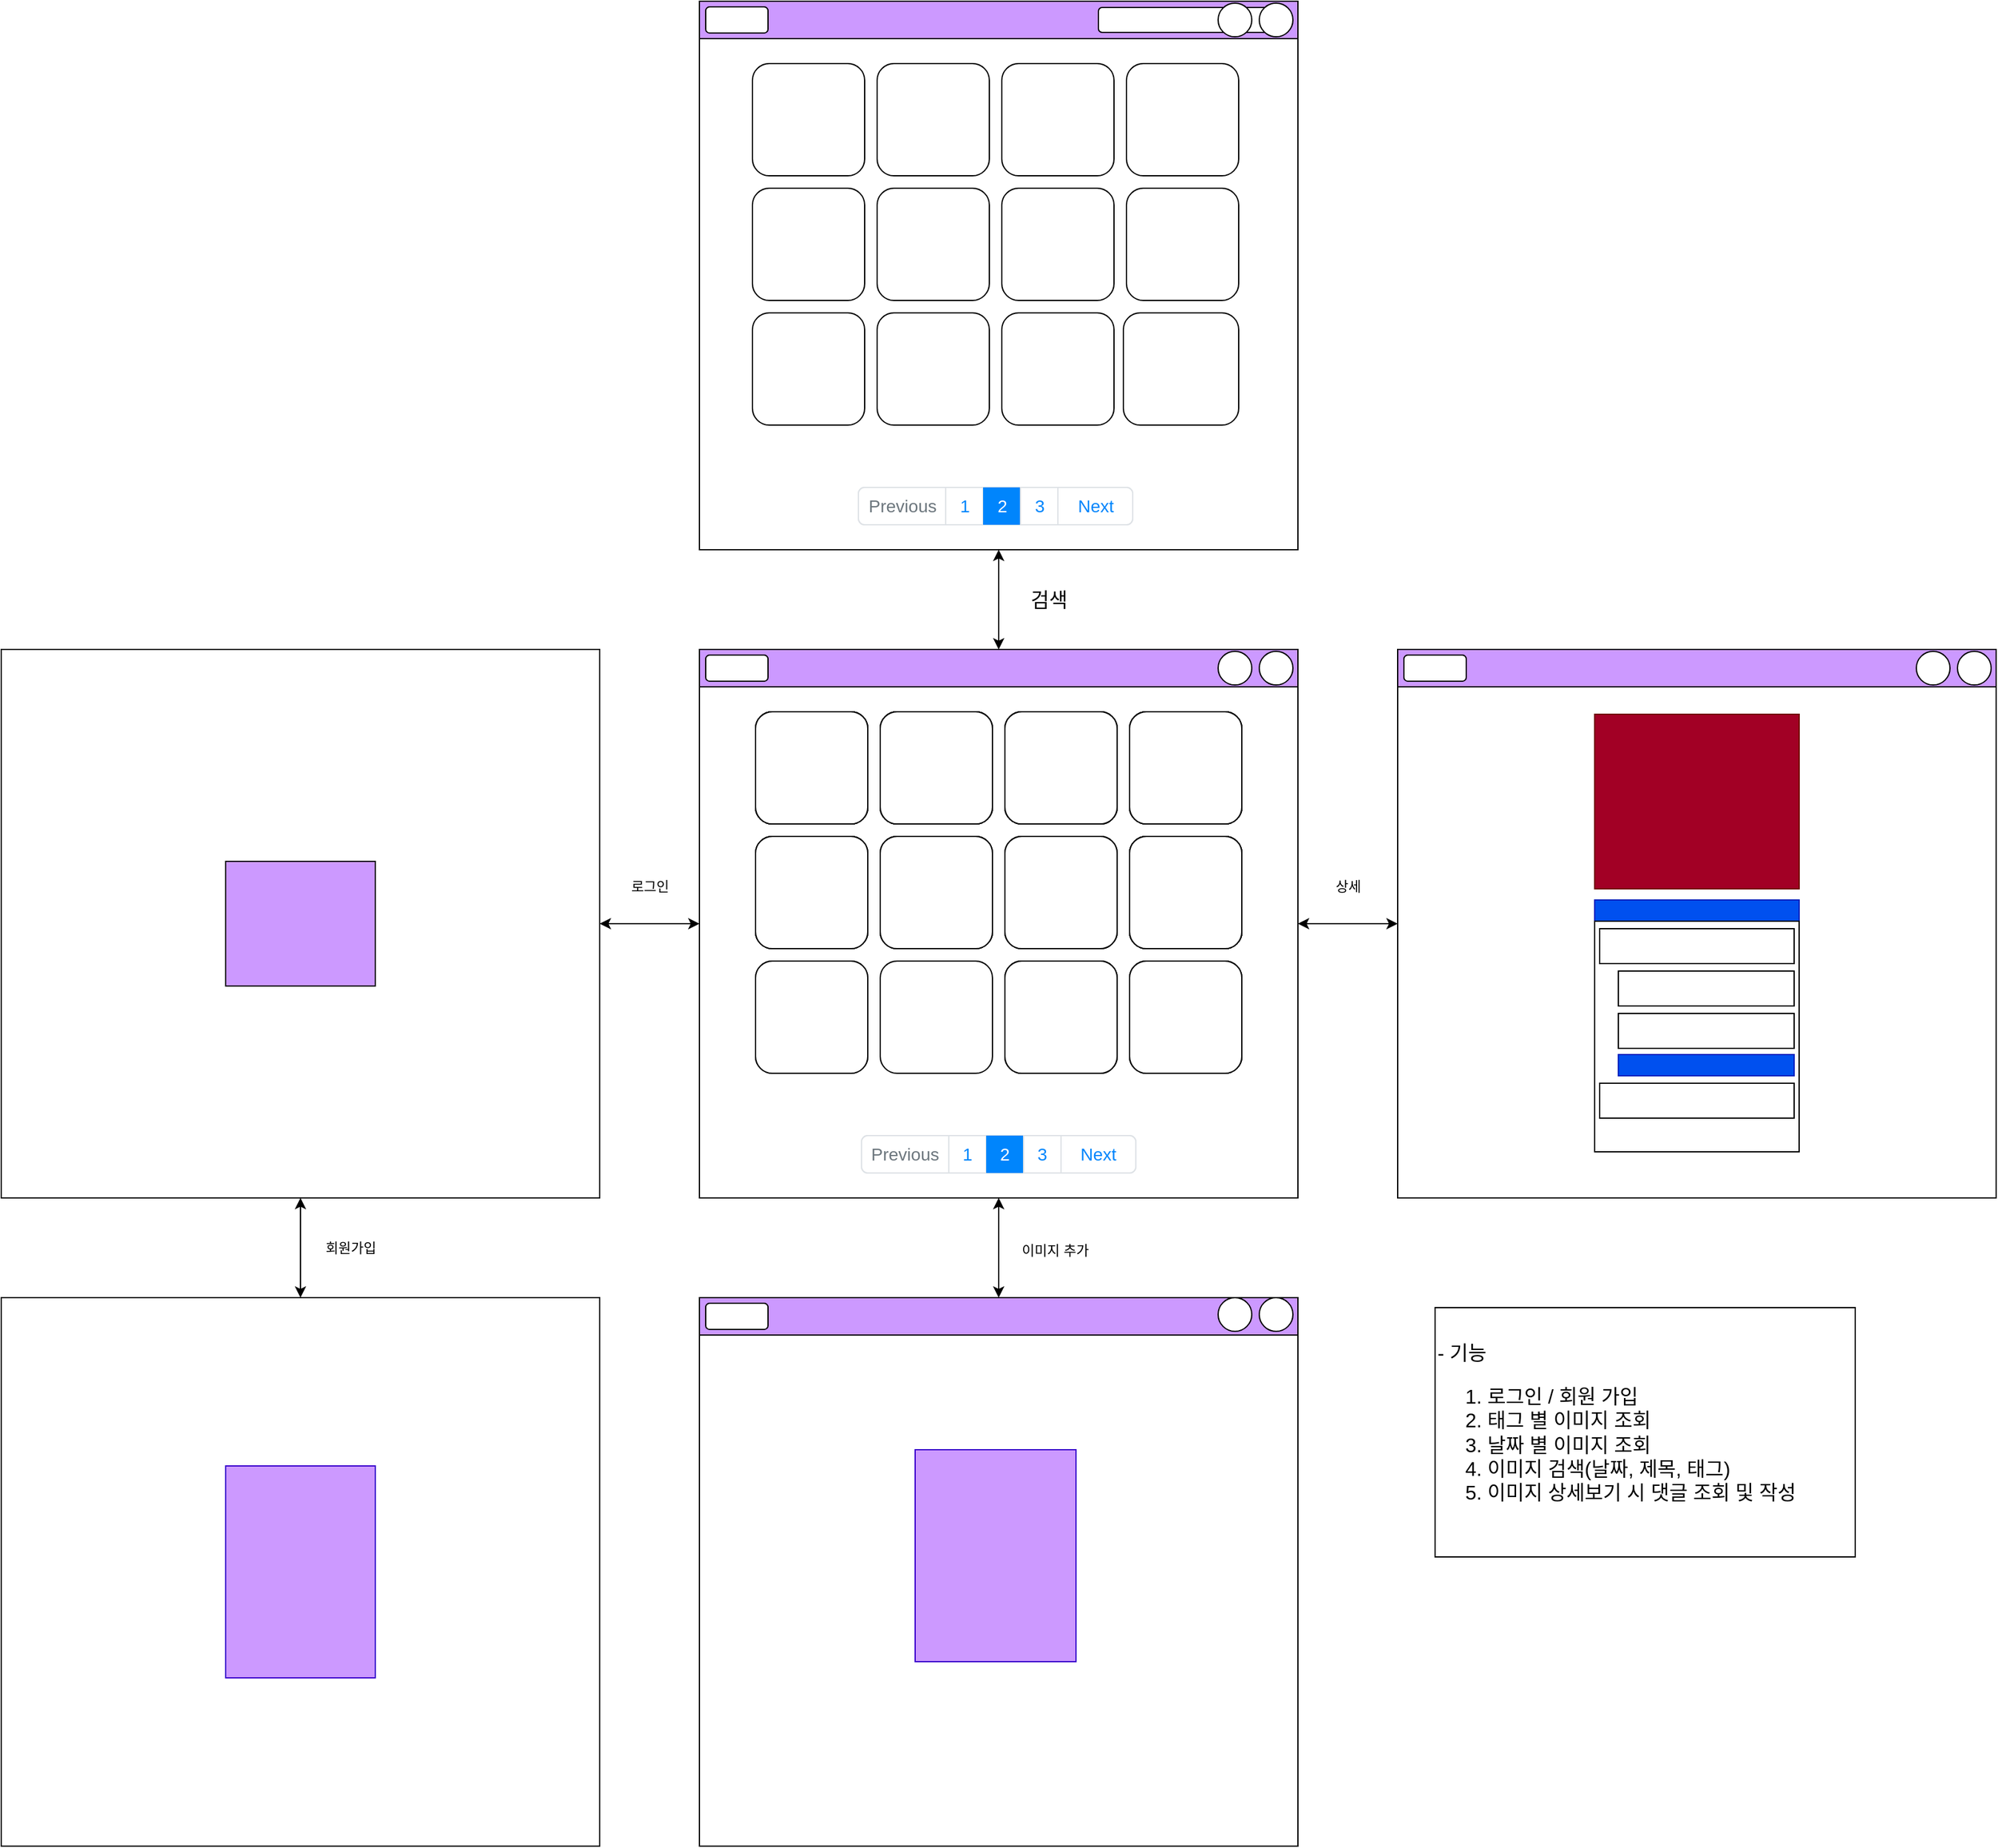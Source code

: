 <mxfile><diagram id="GggGmYNXwTOC-Uh1RycI" name="Page-1"><mxGraphModel dx="2877" dy="2437" grid="0" gridSize="10" guides="1" tooltips="1" connect="1" arrows="1" fold="1" page="0" pageScale="1" pageWidth="850" pageHeight="1100" math="0" shadow="0"><root><mxCell id="0"/><mxCell id="1" parent="0"/><mxCell id="88" value="" style="rounded=0;whiteSpace=wrap;html=1;" vertex="1" parent="1"><mxGeometry x="600" y="-440" width="480" height="440" as="geometry"/></mxCell><mxCell id="89" value="" style="rounded=0;whiteSpace=wrap;html=1;fillColor=#CC99FF;" vertex="1" parent="1"><mxGeometry x="600" y="-440" width="480" height="30" as="geometry"/></mxCell><mxCell id="96" value="" style="rounded=1;whiteSpace=wrap;html=1;labelBackgroundColor=none;labelBorderColor=none;fontSize=16;" vertex="1" parent="1"><mxGeometry x="920" y="-435" width="145" height="20" as="geometry"/></mxCell><mxCell id="17" value="로그인" style="edgeStyle=none;html=1;startArrow=classic;startFill=1;" parent="1" source="15" target="16" edge="1"><mxGeometry y="30" relative="1" as="geometry"><mxPoint as="offset"/></mxGeometry></mxCell><mxCell id="19" value="회원가입" style="edgeStyle=none;html=1;startArrow=classic;startFill=1;" parent="1" source="15" target="18" edge="1"><mxGeometry y="40" relative="1" as="geometry"><mxPoint as="offset"/></mxGeometry></mxCell><mxCell id="15" value="" style="rounded=0;whiteSpace=wrap;html=1;" parent="1" vertex="1"><mxGeometry x="40" y="80" width="480" height="440" as="geometry"/></mxCell><mxCell id="21" value="상세" style="edgeStyle=none;html=1;startArrow=classic;startFill=1;" parent="1" source="16" target="20" edge="1"><mxGeometry y="30" relative="1" as="geometry"><mxPoint as="offset"/></mxGeometry></mxCell><mxCell id="55" value="이미지 추가" style="edgeStyle=none;html=1;startArrow=classic;startFill=1;" parent="1" source="16" target="54" edge="1"><mxGeometry x="0.05" y="45" relative="1" as="geometry"><mxPoint as="offset"/></mxGeometry></mxCell><mxCell id="94" value="검색" style="edgeStyle=none;html=1;fontSize=16;startArrow=classic;startFill=1;" edge="1" parent="1" source="16" target="88"><mxGeometry y="-40" relative="1" as="geometry"><mxPoint as="offset"/></mxGeometry></mxCell><mxCell id="16" value="" style="rounded=0;whiteSpace=wrap;html=1;" parent="1" vertex="1"><mxGeometry x="600" y="80" width="480" height="440" as="geometry"/></mxCell><mxCell id="18" value="" style="rounded=0;whiteSpace=wrap;html=1;" parent="1" vertex="1"><mxGeometry x="40" y="600" width="480" height="440" as="geometry"/></mxCell><mxCell id="20" value="" style="rounded=0;whiteSpace=wrap;html=1;" parent="1" vertex="1"><mxGeometry x="1160" y="80" width="480" height="440" as="geometry"/></mxCell><mxCell id="22" value="" style="rounded=0;whiteSpace=wrap;html=1;fillColor=#CC99FF;" parent="1" vertex="1"><mxGeometry x="220" y="250" width="120" height="100" as="geometry"/></mxCell><mxCell id="23" value="" style="rounded=0;whiteSpace=wrap;html=1;fillColor=#CC99FF;fontColor=#ffffff;strokeColor=#3700CC;" parent="1" vertex="1"><mxGeometry x="220" y="735" width="120" height="170" as="geometry"/></mxCell><mxCell id="24" value="" style="rounded=0;whiteSpace=wrap;html=1;fillColor=#CC99FF;" parent="1" vertex="1"><mxGeometry x="600" y="80" width="480" height="30" as="geometry"/></mxCell><mxCell id="25" value="" style="rounded=0;whiteSpace=wrap;html=1;fillColor=#CC99FF;" parent="1" vertex="1"><mxGeometry x="1160" y="80" width="480" height="30" as="geometry"/></mxCell><mxCell id="28" value="" style="rounded=1;whiteSpace=wrap;html=1;" parent="1" vertex="1"><mxGeometry x="645" y="130" width="90" height="90" as="geometry"/></mxCell><mxCell id="29" value="" style="rounded=1;whiteSpace=wrap;html=1;" parent="1" vertex="1"><mxGeometry x="745" y="130" width="90" height="90" as="geometry"/></mxCell><mxCell id="30" value="" style="rounded=1;whiteSpace=wrap;html=1;" parent="1" vertex="1"><mxGeometry x="845" y="130" width="90" height="90" as="geometry"/></mxCell><mxCell id="31" value="" style="rounded=1;whiteSpace=wrap;html=1;" parent="1" vertex="1"><mxGeometry x="945" y="130" width="90" height="90" as="geometry"/></mxCell><mxCell id="32" value="" style="rounded=1;whiteSpace=wrap;html=1;" parent="1" vertex="1"><mxGeometry x="645" y="230" width="90" height="90" as="geometry"/></mxCell><mxCell id="33" value="" style="rounded=1;whiteSpace=wrap;html=1;" parent="1" vertex="1"><mxGeometry x="745" y="230" width="90" height="90" as="geometry"/></mxCell><mxCell id="34" value="" style="rounded=1;whiteSpace=wrap;html=1;" parent="1" vertex="1"><mxGeometry x="845" y="230" width="90" height="90" as="geometry"/></mxCell><mxCell id="35" value="" style="rounded=1;whiteSpace=wrap;html=1;" parent="1" vertex="1"><mxGeometry x="945" y="230" width="90" height="90" as="geometry"/></mxCell><mxCell id="39" value="" style="rounded=1;whiteSpace=wrap;html=1;" parent="1" vertex="1"><mxGeometry x="945" y="330" width="90" height="90" as="geometry"/></mxCell><mxCell id="41" value="" style="html=1;shadow=0;dashed=0;shape=mxgraph.bootstrap.rrect;rSize=5;strokeColor=#DEE2E6;html=1;whiteSpace=wrap;fillColor=#ffffff;fontColor=#0085FC;fontSize=14;" parent="1" vertex="1"><mxGeometry x="730" y="470" width="220" height="30" as="geometry"/></mxCell><mxCell id="42" value="Previous" style="strokeColor=inherit;fillColor=inherit;gradientColor=inherit;html=1;shadow=0;dashed=0;shape=mxgraph.bootstrap.leftButton;rSize=5;perimeter=none;whiteSpace=wrap;resizeHeight=1;fontColor=#6C767D;fontSize=14;" parent="41" vertex="1"><mxGeometry width="70" height="30" relative="1" as="geometry"/></mxCell><mxCell id="43" value="1" style="strokeColor=inherit;fillColor=inherit;gradientColor=inherit;fontColor=inherit;html=1;shadow=0;dashed=0;perimeter=none;whiteSpace=wrap;resizeHeight=1;fontSize=14;" parent="41" vertex="1"><mxGeometry width="30" height="30" relative="1" as="geometry"><mxPoint x="70" as="offset"/></mxGeometry></mxCell><mxCell id="44" value="2" style="html=1;shadow=0;dashed=0;perimeter=none;whiteSpace=wrap;resizeHeight=1;fillColor=#0085FC;strokeColor=none;fontColor=#ffffff;fontSize=14;" parent="41" vertex="1"><mxGeometry width="30" height="30" relative="1" as="geometry"><mxPoint x="100" as="offset"/></mxGeometry></mxCell><mxCell id="45" value="3" style="strokeColor=inherit;fillColor=inherit;gradientColor=inherit;fontColor=inherit;html=1;shadow=0;dashed=0;perimeter=none;whiteSpace=wrap;resizeHeight=1;fontSize=14;" parent="41" vertex="1"><mxGeometry width="30" height="30" relative="1" as="geometry"><mxPoint x="130" as="offset"/></mxGeometry></mxCell><mxCell id="46" value="Next" style="strokeColor=inherit;fillColor=inherit;gradientColor=inherit;fontColor=inherit;html=1;shadow=0;dashed=0;shape=mxgraph.bootstrap.rightButton;rSize=5;perimeter=none;whiteSpace=wrap;resizeHeight=1;fontSize=14;" parent="41" vertex="1"><mxGeometry x="1" width="60" height="30" relative="1" as="geometry"><mxPoint x="-60" as="offset"/></mxGeometry></mxCell><mxCell id="47" value="" style="rounded=1;whiteSpace=wrap;html=1;" parent="1" vertex="1"><mxGeometry x="645" y="330" width="90" height="90" as="geometry"/></mxCell><mxCell id="48" value="" style="rounded=1;whiteSpace=wrap;html=1;" parent="1" vertex="1"><mxGeometry x="745" y="330" width="90" height="90" as="geometry"/></mxCell><mxCell id="49" value="" style="rounded=1;whiteSpace=wrap;html=1;" parent="1" vertex="1"><mxGeometry x="845" y="330" width="90" height="90" as="geometry"/></mxCell><mxCell id="52" value="" style="rounded=0;whiteSpace=wrap;html=1;fillColor=#a20025;fontColor=#ffffff;strokeColor=#6F0000;" parent="1" vertex="1"><mxGeometry x="1318" y="132" width="164" height="140" as="geometry"/></mxCell><mxCell id="54" value="" style="rounded=0;whiteSpace=wrap;html=1;" parent="1" vertex="1"><mxGeometry x="600" y="600" width="480" height="440" as="geometry"/></mxCell><mxCell id="56" value="" style="rounded=0;whiteSpace=wrap;html=1;fillColor=#CC99FF;" parent="1" vertex="1"><mxGeometry x="600" y="600" width="480" height="30" as="geometry"/></mxCell><mxCell id="62" value="&lt;div&gt;- 기능&lt;br&gt;&lt;/div&gt;&lt;ol style=&quot;font-size: 16px&quot;&gt;&lt;li style=&quot;font-size: 16px&quot;&gt;로그인 / 회원 가입&lt;/li&gt;&lt;li style=&quot;font-size: 16px&quot;&gt;태그 별 이미지 조회&lt;/li&gt;&lt;li style=&quot;font-size: 16px&quot;&gt;날짜 별 이미지 조회&lt;/li&gt;&lt;li style=&quot;font-size: 16px&quot;&gt;이미지 검색(날짜, 제목, 태그)&lt;/li&gt;&lt;li style=&quot;font-size: 16px&quot;&gt;이미지 상세보기 시 댓글 조회 및 작성&amp;nbsp;&lt;/li&gt;&lt;/ol&gt;" style="text;strokeColor=default;fillColor=none;html=1;whiteSpace=wrap;verticalAlign=middle;overflow=hidden;labelBorderColor=none;labelBackgroundColor=none;fontSize=16;" parent="1" vertex="1"><mxGeometry x="1190" y="608" width="337" height="200" as="geometry"/></mxCell><mxCell id="63" value="" style="ellipse;whiteSpace=wrap;html=1;aspect=fixed;labelBackgroundColor=none;labelBorderColor=none;fontSize=16;" vertex="1" parent="1"><mxGeometry x="1049" y="81.5" width="27" height="27" as="geometry"/></mxCell><mxCell id="64" value="" style="ellipse;whiteSpace=wrap;html=1;aspect=fixed;labelBackgroundColor=none;labelBorderColor=none;fontSize=16;" vertex="1" parent="1"><mxGeometry x="1016" y="81.5" width="27" height="27" as="geometry"/></mxCell><mxCell id="71" value="" style="ellipse;whiteSpace=wrap;html=1;aspect=fixed;labelBackgroundColor=none;labelBorderColor=none;fontSize=16;" vertex="1" parent="1"><mxGeometry x="1609" y="81.5" width="27" height="27" as="geometry"/></mxCell><mxCell id="72" value="" style="ellipse;whiteSpace=wrap;html=1;aspect=fixed;labelBackgroundColor=none;labelBorderColor=none;fontSize=16;" vertex="1" parent="1"><mxGeometry x="1576" y="81.5" width="27" height="27" as="geometry"/></mxCell><mxCell id="73" value="" style="rounded=1;whiteSpace=wrap;html=1;labelBackgroundColor=none;labelBorderColor=none;fontSize=16;" vertex="1" parent="1"><mxGeometry x="605" y="84.5" width="50" height="21" as="geometry"/></mxCell><mxCell id="74" value="" style="rounded=1;whiteSpace=wrap;html=1;labelBackgroundColor=none;labelBorderColor=none;fontSize=16;" vertex="1" parent="1"><mxGeometry x="1165" y="84.5" width="50" height="21" as="geometry"/></mxCell><mxCell id="75" value="" style="rounded=1;whiteSpace=wrap;html=1;labelBackgroundColor=none;labelBorderColor=none;fontSize=16;" vertex="1" parent="1"><mxGeometry x="605" y="604.5" width="50" height="21" as="geometry"/></mxCell><mxCell id="76" value="&lt;span style=&quot;color: rgba(0 , 0 , 0 , 0) ; font-family: monospace ; font-size: 0px&quot;&gt;%3CmxGraphModel%3E%3Croot%3E%3CmxCell%20id%3D%220%22%2F%3E%3CmxCell%20id%3D%221%22%20parent%3D%220%22%2F%3E%3CmxCell%20id%3D%222%22%20value%3D%22%22%20style%3D%22rounded%3D1%3BwhiteSpace%3Dwrap%3Bhtml%3D1%3BlabelBackgroundColor%3Dnone%3BlabelBorderColor%3Dnone%3BfontSize%3D16%3B%22%20vertex%3D%221%22%20parent%3D%221%22%3E%3CmxGeometry%20x%3D%22605%22%20y%3D%2284.5%22%20width%3D%2250%22%20height%3D%2221%22%20as%3D%22geometry%22%2F%3E%3C%2FmxCell%3E%3C%2Froot%3E%3C%2FmxGraphModel%3E&lt;/span&gt;" style="rounded=0;whiteSpace=wrap;html=1;labelBackgroundColor=none;labelBorderColor=none;fontSize=16;fillColor=#0050ef;fontColor=#ffffff;strokeColor=#001DBC;" vertex="1" parent="1"><mxGeometry x="1318" y="281" width="164" height="17" as="geometry"/></mxCell><mxCell id="77" value="&lt;span style=&quot;color: rgba(0 , 0 , 0 , 0) ; font-family: monospace ; font-size: 0px&quot;&gt;%3CmxGraphModel%3E%3Croot%3E%3CmxCell%20id%3D%220%22%2F%3E%3CmxCell%20id%3D%221%22%20parent%3D%220%22%2F%3E%3CmxCell%20id%3D%222%22%20value%3D%22%22%20style%3D%22rounded%3D1%3BwhiteSpace%3Dwrap%3Bhtml%3D1%3BlabelBackgroundColor%3Dnone%3BlabelBorderColor%3Dnone%3BfontSize%3D16%3B%22%20vertex%3D%221%22%20parent%3D%221%22%3E%3CmxGeometry%20x%3D%22605%22%20y%3D%2284.5%22%20width%3D%2250%22%20height%3D%2221%22%20as%3D%22geometry%22%2F%3E%3C%2FmxCell%3E%3C%2Froot%3E%3C%2FmxGraphModel%3E&lt;/span&gt;" style="rounded=0;whiteSpace=wrap;html=1;labelBackgroundColor=none;labelBorderColor=none;fontSize=16;" vertex="1" parent="1"><mxGeometry x="1318" y="298" width="164" height="185" as="geometry"/></mxCell><mxCell id="78" value="" style="rounded=0;whiteSpace=wrap;html=1;labelBackgroundColor=none;labelBorderColor=none;fontSize=16;" vertex="1" parent="1"><mxGeometry x="1322" y="304" width="156" height="28" as="geometry"/></mxCell><mxCell id="79" value="" style="rounded=0;whiteSpace=wrap;html=1;labelBackgroundColor=none;labelBorderColor=none;fontSize=16;" vertex="1" parent="1"><mxGeometry x="1337" y="338" width="141" height="28" as="geometry"/></mxCell><mxCell id="80" value="" style="rounded=0;whiteSpace=wrap;html=1;labelBackgroundColor=none;labelBorderColor=none;fontSize=16;" vertex="1" parent="1"><mxGeometry x="1337" y="372" width="141" height="28" as="geometry"/></mxCell><mxCell id="81" value="" style="rounded=0;whiteSpace=wrap;html=1;labelBackgroundColor=none;labelBorderColor=none;fontSize=16;" vertex="1" parent="1"><mxGeometry x="1322" y="428" width="156" height="28" as="geometry"/></mxCell><mxCell id="83" value="&lt;span style=&quot;color: rgba(0 , 0 , 0 , 0) ; font-family: monospace ; font-size: 0px&quot;&gt;%3CmxGraphModel%3E%3Croot%3E%3CmxCell%20id%3D%220%22%2F%3E%3CmxCell%20id%3D%221%22%20parent%3D%220%22%2F%3E%3CmxCell%20id%3D%222%22%20value%3D%22%22%20style%3D%22rounded%3D1%3BwhiteSpace%3Dwrap%3Bhtml%3D1%3BlabelBackgroundColor%3Dnone%3BlabelBorderColor%3Dnone%3BfontSize%3D16%3B%22%20vertex%3D%221%22%20parent%3D%221%22%3E%3CmxGeometry%20x%3D%22605%22%20y%3D%2284.5%22%20width%3D%2250%22%20height%3D%2221%22%20as%3D%22geometry%22%2F%3E%3C%2FmxCell%3E%3C%2Froot%3E%3C%2FmxGraphModel%3E&lt;/span&gt;" style="rounded=0;whiteSpace=wrap;html=1;labelBackgroundColor=none;labelBorderColor=none;fontSize=16;fillColor=#0050ef;fontColor=#ffffff;strokeColor=#001DBC;" vertex="1" parent="1"><mxGeometry x="1337" y="405" width="141" height="17" as="geometry"/></mxCell><mxCell id="85" value="" style="rounded=0;whiteSpace=wrap;html=1;fillColor=#CC99FF;fontColor=#ffffff;strokeColor=#3700CC;" vertex="1" parent="1"><mxGeometry x="773" y="722" width="129" height="170" as="geometry"/></mxCell><mxCell id="86" value="" style="ellipse;whiteSpace=wrap;html=1;aspect=fixed;labelBackgroundColor=none;labelBorderColor=none;fontSize=16;" vertex="1" parent="1"><mxGeometry x="1049" y="600" width="27" height="27" as="geometry"/></mxCell><mxCell id="87" value="" style="ellipse;whiteSpace=wrap;html=1;aspect=fixed;labelBackgroundColor=none;labelBorderColor=none;fontSize=16;" vertex="1" parent="1"><mxGeometry x="1016" y="600" width="27" height="27" as="geometry"/></mxCell><mxCell id="90" value="" style="rounded=1;whiteSpace=wrap;html=1;labelBackgroundColor=none;labelBorderColor=none;fontSize=16;" vertex="1" parent="1"><mxGeometry x="605" y="-435.5" width="50" height="21" as="geometry"/></mxCell><mxCell id="92" value="" style="ellipse;whiteSpace=wrap;html=1;aspect=fixed;labelBackgroundColor=none;labelBorderColor=none;fontSize=16;" vertex="1" parent="1"><mxGeometry x="1049" y="-438.5" width="27" height="27" as="geometry"/></mxCell><mxCell id="93" value="" style="ellipse;whiteSpace=wrap;html=1;aspect=fixed;labelBackgroundColor=none;labelBorderColor=none;fontSize=16;" vertex="1" parent="1"><mxGeometry x="1016" y="-438.5" width="27" height="27" as="geometry"/></mxCell><mxCell id="97" value="" style="rounded=1;whiteSpace=wrap;html=1;" vertex="1" parent="1"><mxGeometry x="645" y="130" width="90" height="90" as="geometry"/></mxCell><mxCell id="98" value="" style="rounded=1;whiteSpace=wrap;html=1;" vertex="1" parent="1"><mxGeometry x="745" y="130" width="90" height="90" as="geometry"/></mxCell><mxCell id="99" value="" style="rounded=1;whiteSpace=wrap;html=1;" vertex="1" parent="1"><mxGeometry x="845" y="130" width="90" height="90" as="geometry"/></mxCell><mxCell id="100" value="" style="rounded=1;whiteSpace=wrap;html=1;" vertex="1" parent="1"><mxGeometry x="945" y="130" width="90" height="90" as="geometry"/></mxCell><mxCell id="101" value="" style="rounded=1;whiteSpace=wrap;html=1;" vertex="1" parent="1"><mxGeometry x="945" y="230" width="90" height="90" as="geometry"/></mxCell><mxCell id="102" value="" style="rounded=1;whiteSpace=wrap;html=1;" vertex="1" parent="1"><mxGeometry x="645" y="130" width="90" height="90" as="geometry"/></mxCell><mxCell id="103" value="" style="rounded=1;whiteSpace=wrap;html=1;" vertex="1" parent="1"><mxGeometry x="745" y="130" width="90" height="90" as="geometry"/></mxCell><mxCell id="104" value="" style="rounded=1;whiteSpace=wrap;html=1;" vertex="1" parent="1"><mxGeometry x="845" y="130" width="90" height="90" as="geometry"/></mxCell><mxCell id="105" value="" style="rounded=1;whiteSpace=wrap;html=1;" vertex="1" parent="1"><mxGeometry x="945" y="130" width="90" height="90" as="geometry"/></mxCell><mxCell id="106" value="" style="rounded=1;whiteSpace=wrap;html=1;" vertex="1" parent="1"><mxGeometry x="945" y="230" width="90" height="90" as="geometry"/></mxCell><mxCell id="107" value="" style="rounded=1;whiteSpace=wrap;html=1;" vertex="1" parent="1"><mxGeometry x="645" y="130" width="90" height="90" as="geometry"/></mxCell><mxCell id="108" value="" style="rounded=1;whiteSpace=wrap;html=1;" vertex="1" parent="1"><mxGeometry x="745" y="130" width="90" height="90" as="geometry"/></mxCell><mxCell id="109" value="" style="rounded=1;whiteSpace=wrap;html=1;" vertex="1" parent="1"><mxGeometry x="845" y="130" width="90" height="90" as="geometry"/></mxCell><mxCell id="110" value="" style="rounded=1;whiteSpace=wrap;html=1;" vertex="1" parent="1"><mxGeometry x="945" y="130" width="90" height="90" as="geometry"/></mxCell><mxCell id="111" value="" style="rounded=1;whiteSpace=wrap;html=1;" vertex="1" parent="1"><mxGeometry x="945" y="230" width="90" height="90" as="geometry"/></mxCell><mxCell id="112" value="" style="rounded=1;whiteSpace=wrap;html=1;" vertex="1" parent="1"><mxGeometry x="645" y="230" width="90" height="90" as="geometry"/></mxCell><mxCell id="113" value="" style="rounded=1;whiteSpace=wrap;html=1;" vertex="1" parent="1"><mxGeometry x="745" y="230" width="90" height="90" as="geometry"/></mxCell><mxCell id="114" value="" style="rounded=1;whiteSpace=wrap;html=1;" vertex="1" parent="1"><mxGeometry x="845" y="230" width="90" height="90" as="geometry"/></mxCell><mxCell id="115" value="" style="rounded=1;whiteSpace=wrap;html=1;" vertex="1" parent="1"><mxGeometry x="845" y="330" width="90" height="90" as="geometry"/></mxCell><mxCell id="116" value="" style="rounded=1;whiteSpace=wrap;html=1;" vertex="1" parent="1"><mxGeometry x="945" y="330" width="90" height="90" as="geometry"/></mxCell><mxCell id="117" value="" style="rounded=1;whiteSpace=wrap;html=1;" vertex="1" parent="1"><mxGeometry x="645" y="130" width="90" height="90" as="geometry"/></mxCell><mxCell id="118" value="" style="rounded=1;whiteSpace=wrap;html=1;" vertex="1" parent="1"><mxGeometry x="745" y="130" width="90" height="90" as="geometry"/></mxCell><mxCell id="119" value="" style="rounded=1;whiteSpace=wrap;html=1;" vertex="1" parent="1"><mxGeometry x="845" y="130" width="90" height="90" as="geometry"/></mxCell><mxCell id="120" value="" style="rounded=1;whiteSpace=wrap;html=1;" vertex="1" parent="1"><mxGeometry x="945" y="130" width="90" height="90" as="geometry"/></mxCell><mxCell id="121" value="" style="rounded=1;whiteSpace=wrap;html=1;" vertex="1" parent="1"><mxGeometry x="945" y="230" width="90" height="90" as="geometry"/></mxCell><mxCell id="122" value="" style="rounded=1;whiteSpace=wrap;html=1;" vertex="1" parent="1"><mxGeometry x="645" y="230" width="90" height="90" as="geometry"/></mxCell><mxCell id="123" value="" style="rounded=1;whiteSpace=wrap;html=1;" vertex="1" parent="1"><mxGeometry x="745" y="230" width="90" height="90" as="geometry"/></mxCell><mxCell id="124" value="" style="rounded=1;whiteSpace=wrap;html=1;" vertex="1" parent="1"><mxGeometry x="845" y="230" width="90" height="90" as="geometry"/></mxCell><mxCell id="125" value="" style="rounded=1;whiteSpace=wrap;html=1;" vertex="1" parent="1"><mxGeometry x="845" y="330" width="90" height="90" as="geometry"/></mxCell><mxCell id="126" value="" style="rounded=1;whiteSpace=wrap;html=1;" vertex="1" parent="1"><mxGeometry x="945" y="330" width="90" height="90" as="geometry"/></mxCell><mxCell id="127" value="" style="rounded=1;whiteSpace=wrap;html=1;" vertex="1" parent="1"><mxGeometry x="645" y="330" width="90" height="90" as="geometry"/></mxCell><mxCell id="128" value="" style="html=1;shadow=0;dashed=0;shape=mxgraph.bootstrap.rrect;rSize=5;strokeColor=#DEE2E6;html=1;whiteSpace=wrap;fillColor=#ffffff;fontColor=#0085FC;fontSize=14;" vertex="1" parent="1"><mxGeometry x="727.5" y="-50" width="220" height="30" as="geometry"/></mxCell><mxCell id="129" value="Previous" style="strokeColor=inherit;fillColor=inherit;gradientColor=inherit;html=1;shadow=0;dashed=0;shape=mxgraph.bootstrap.leftButton;rSize=5;perimeter=none;whiteSpace=wrap;resizeHeight=1;fontColor=#6C767D;fontSize=14;" vertex="1" parent="128"><mxGeometry width="70" height="30" relative="1" as="geometry"/></mxCell><mxCell id="130" value="1" style="strokeColor=inherit;fillColor=inherit;gradientColor=inherit;fontColor=inherit;html=1;shadow=0;dashed=0;perimeter=none;whiteSpace=wrap;resizeHeight=1;fontSize=14;" vertex="1" parent="128"><mxGeometry width="30" height="30" relative="1" as="geometry"><mxPoint x="70" as="offset"/></mxGeometry></mxCell><mxCell id="131" value="2" style="html=1;shadow=0;dashed=0;perimeter=none;whiteSpace=wrap;resizeHeight=1;fillColor=#0085FC;strokeColor=none;fontColor=#ffffff;fontSize=14;" vertex="1" parent="128"><mxGeometry width="30" height="30" relative="1" as="geometry"><mxPoint x="100" as="offset"/></mxGeometry></mxCell><mxCell id="132" value="3" style="strokeColor=inherit;fillColor=inherit;gradientColor=inherit;fontColor=inherit;html=1;shadow=0;dashed=0;perimeter=none;whiteSpace=wrap;resizeHeight=1;fontSize=14;" vertex="1" parent="128"><mxGeometry width="30" height="30" relative="1" as="geometry"><mxPoint x="130" as="offset"/></mxGeometry></mxCell><mxCell id="133" value="Next" style="strokeColor=inherit;fillColor=inherit;gradientColor=inherit;fontColor=inherit;html=1;shadow=0;dashed=0;shape=mxgraph.bootstrap.rightButton;rSize=5;perimeter=none;whiteSpace=wrap;resizeHeight=1;fontSize=14;" vertex="1" parent="128"><mxGeometry x="1" width="60" height="30" relative="1" as="geometry"><mxPoint x="-60" as="offset"/></mxGeometry></mxCell><mxCell id="134" value="" style="rounded=1;whiteSpace=wrap;html=1;" vertex="1" parent="1"><mxGeometry x="742.5" y="-190" width="90" height="90" as="geometry"/></mxCell><mxCell id="135" value="" style="rounded=1;whiteSpace=wrap;html=1;" vertex="1" parent="1"><mxGeometry x="642.5" y="-390" width="90" height="90" as="geometry"/></mxCell><mxCell id="136" value="" style="rounded=1;whiteSpace=wrap;html=1;" vertex="1" parent="1"><mxGeometry x="742.5" y="-390" width="90" height="90" as="geometry"/></mxCell><mxCell id="137" value="" style="rounded=1;whiteSpace=wrap;html=1;" vertex="1" parent="1"><mxGeometry x="842.5" y="-390" width="90" height="90" as="geometry"/></mxCell><mxCell id="138" value="" style="rounded=1;whiteSpace=wrap;html=1;" vertex="1" parent="1"><mxGeometry x="942.5" y="-390" width="90" height="90" as="geometry"/></mxCell><mxCell id="139" value="" style="rounded=1;whiteSpace=wrap;html=1;" vertex="1" parent="1"><mxGeometry x="942.5" y="-290" width="90" height="90" as="geometry"/></mxCell><mxCell id="140" value="" style="rounded=1;whiteSpace=wrap;html=1;" vertex="1" parent="1"><mxGeometry x="642.5" y="-290" width="90" height="90" as="geometry"/></mxCell><mxCell id="141" value="" style="rounded=1;whiteSpace=wrap;html=1;" vertex="1" parent="1"><mxGeometry x="742.5" y="-290" width="90" height="90" as="geometry"/></mxCell><mxCell id="142" value="" style="rounded=1;whiteSpace=wrap;html=1;" vertex="1" parent="1"><mxGeometry x="842.5" y="-290" width="90" height="90" as="geometry"/></mxCell><mxCell id="143" value="" style="rounded=1;whiteSpace=wrap;html=1;" vertex="1" parent="1"><mxGeometry x="842.5" y="-190" width="90" height="90" as="geometry"/></mxCell><mxCell id="144" value="" style="rounded=1;whiteSpace=wrap;html=1;" vertex="1" parent="1"><mxGeometry x="940" y="-190" width="92.5" height="90" as="geometry"/></mxCell><mxCell id="145" value="" style="rounded=1;whiteSpace=wrap;html=1;" vertex="1" parent="1"><mxGeometry x="642.5" y="-190" width="90" height="90" as="geometry"/></mxCell></root></mxGraphModel></diagram></mxfile>
